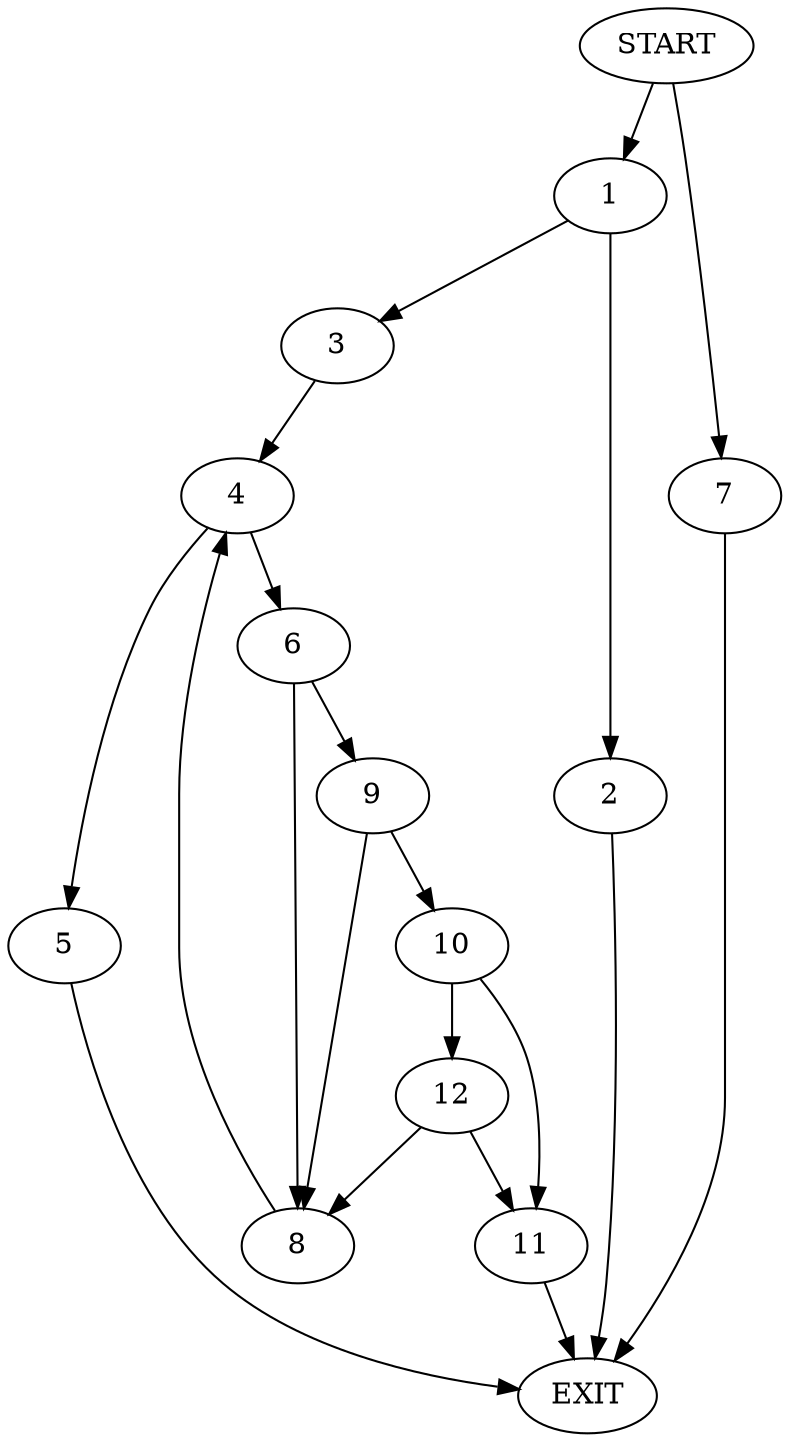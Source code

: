 digraph {
0 [label="START"]
13 [label="EXIT"]
0 -> 1
1 -> 2
1 -> 3
2 -> 13
3 -> 4
4 -> 5
4 -> 6
0 -> 7
7 -> 13
6 -> 8
6 -> 9
5 -> 13
9 -> 10
9 -> 8
8 -> 4
10 -> 11
10 -> 12
11 -> 13
12 -> 11
12 -> 8
}
